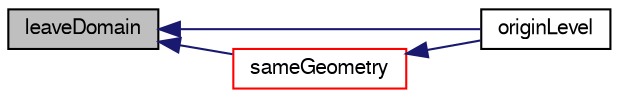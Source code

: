 digraph "leaveDomain"
{
  bgcolor="transparent";
  edge [fontname="FreeSans",fontsize="10",labelfontname="FreeSans",labelfontsize="10"];
  node [fontname="FreeSans",fontsize="10",shape=record];
  rankdir="LR";
  Node438 [label="leaveDomain",height=0.2,width=0.4,color="black", fillcolor="grey75", style="filled", fontcolor="black"];
  Node438 -> Node439 [dir="back",color="midnightblue",fontsize="10",style="solid",fontname="FreeSans"];
  Node439 [label="originLevel",height=0.2,width=0.4,color="black",URL="$a21686.html#a401e7a24dbc520b869aaa022e8b6ff58"];
  Node438 -> Node440 [dir="back",color="midnightblue",fontsize="10",style="solid",fontname="FreeSans"];
  Node440 [label="sameGeometry",height=0.2,width=0.4,color="red",URL="$a21686.html#a7cea4477a97f9687d0df5e1333462a4c",tooltip="Check for identical geometrical data. Used for cyclics checking. "];
  Node440 -> Node439 [dir="back",color="midnightblue",fontsize="10",style="solid",fontname="FreeSans"];
}
